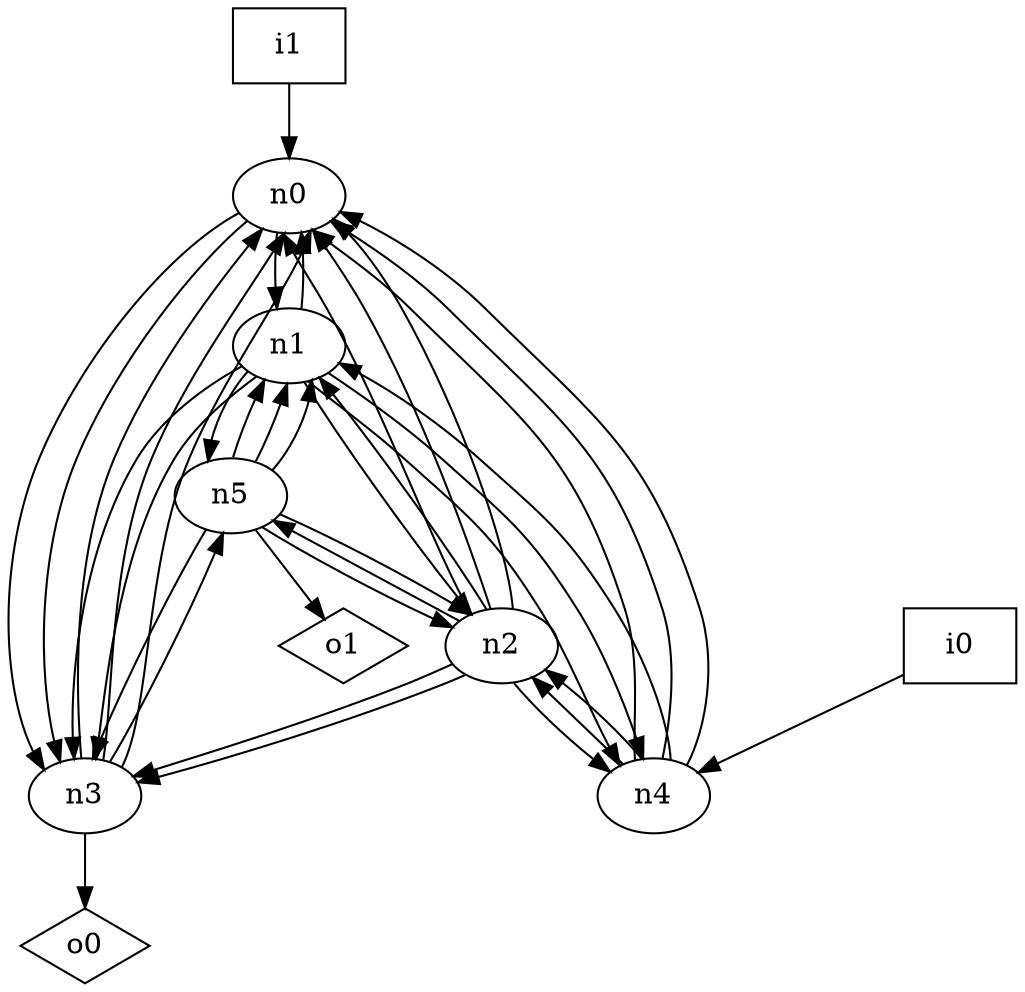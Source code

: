 digraph G {
n0 [label="n0"];
n1 [label="n1"];
n2 [label="n2"];
n3 [label="n3"];
n4 [label="n4"];
n5 [label="n5"];
n6 [label="i0",shape="box"];
n7 [label="i1",shape="box"];
n8 [label="o0",shape="diamond"];
n9 [label="o1",shape="diamond"];
n0 -> n1
n0 -> n3
n0 -> n3
n1 -> n0
n1 -> n2
n1 -> n3
n1 -> n3
n1 -> n4
n1 -> n4
n1 -> n5
n2 -> n0
n2 -> n0
n2 -> n0
n2 -> n1
n2 -> n3
n2 -> n3
n2 -> n4
n2 -> n5
n3 -> n0
n3 -> n0
n3 -> n0
n3 -> n5
n3 -> n8
n4 -> n0
n4 -> n0
n4 -> n0
n4 -> n1
n4 -> n2
n4 -> n2
n5 -> n1
n5 -> n1
n5 -> n1
n5 -> n2
n5 -> n2
n5 -> n3
n5 -> n9
n6 -> n4
n7 -> n0
}